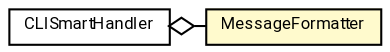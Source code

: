 #!/usr/local/bin/dot
#
# Class diagram 
# Generated by UMLGraph version R5_7_2-60-g0e99a6 (http://www.spinellis.gr/umlgraph/)
#

digraph G {
	graph [fontnames="svg"]
	edge [fontname="Roboto",fontsize=7,labelfontname="Roboto",labelfontsize=7,color="black"];
	node [fontname="Roboto",fontcolor="black",fontsize=8,shape=plaintext,margin=0,width=0,height=0];
	nodesep=0.15;
	ranksep=0.25;
	rankdir=LR;
	// de.lmu.ifi.dbs.elki.logging.CLISmartHandler
	c6895530 [label=<<table title="de.lmu.ifi.dbs.elki.logging.CLISmartHandler" border="0" cellborder="1" cellspacing="0" cellpadding="2" href="CLISmartHandler.html" target="_parent">
		<tr><td><table border="0" cellspacing="0" cellpadding="1">
		<tr><td align="center" balign="center"> <font face="Roboto">CLISmartHandler</font> </td></tr>
		</table></td></tr>
		</table>>, URL="CLISmartHandler.html"];
	// de.lmu.ifi.dbs.elki.logging.MessageFormatter
	c6895546 [label=<<table title="de.lmu.ifi.dbs.elki.logging.MessageFormatter" border="0" cellborder="1" cellspacing="0" cellpadding="2" bgcolor="lemonChiffon" href="MessageFormatter.html" target="_parent">
		<tr><td><table border="0" cellspacing="0" cellpadding="1">
		<tr><td align="center" balign="center"> <font face="Roboto">MessageFormatter</font> </td></tr>
		</table></td></tr>
		</table>>, URL="MessageFormatter.html"];
	// de.lmu.ifi.dbs.elki.logging.CLISmartHandler has de.lmu.ifi.dbs.elki.logging.MessageFormatter
	c6895530 -> c6895546 [arrowhead=none,arrowtail=ediamond,dir=back,weight=4];
}

